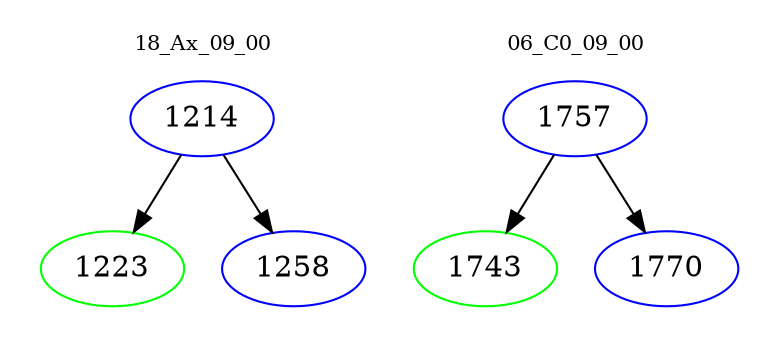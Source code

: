 digraph{
subgraph cluster_0 {
color = white
label = "18_Ax_09_00";
fontsize=10;
T0_1214 [label="1214", color="blue"]
T0_1214 -> T0_1223 [color="black"]
T0_1223 [label="1223", color="green"]
T0_1214 -> T0_1258 [color="black"]
T0_1258 [label="1258", color="blue"]
}
subgraph cluster_1 {
color = white
label = "06_C0_09_00";
fontsize=10;
T1_1757 [label="1757", color="blue"]
T1_1757 -> T1_1743 [color="black"]
T1_1743 [label="1743", color="green"]
T1_1757 -> T1_1770 [color="black"]
T1_1770 [label="1770", color="blue"]
}
}
